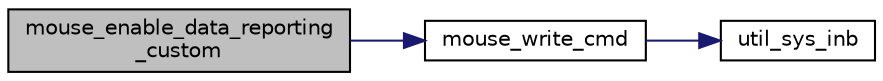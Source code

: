 digraph "mouse_enable_data_reporting_custom"
{
 // LATEX_PDF_SIZE
  edge [fontname="Helvetica",fontsize="10",labelfontname="Helvetica",labelfontsize="10"];
  node [fontname="Helvetica",fontsize="10",shape=record];
  rankdir="LR";
  Node1 [label="mouse_enable_data_reporting\l_custom",height=0.2,width=0.4,color="black", fillcolor="grey75", style="filled", fontcolor="black",tooltip="Enables mouse data reporting."];
  Node1 -> Node2 [color="midnightblue",fontsize="10",style="solid",fontname="Helvetica"];
  Node2 [label="mouse_write_cmd",height=0.2,width=0.4,color="black", fillcolor="white", style="filled",URL="$keyboard_8c.html#a91645500b25625f9eb6cf975453ebce7",tooltip="Writes a command to the mouse."];
  Node2 -> Node3 [color="midnightblue",fontsize="10",style="solid",fontname="Helvetica"];
  Node3 [label="util_sys_inb",height=0.2,width=0.4,color="black", fillcolor="white", style="filled",URL="$utils_8c.html#a79a031a8611f5b2d6afa4158e92b0fb4",tooltip=" "];
}
